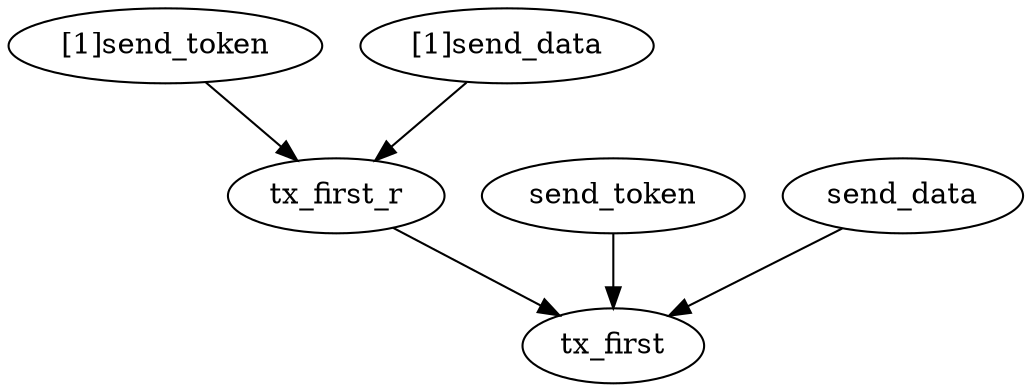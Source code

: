 strict digraph "" {
	"[1]send_token"	 [complexity=7,
		importance=0.0496299799962,
		rank=0.00708999714231];
	tx_first_r	 [complexity=4,
		importance=0.0364189536803,
		rank=0.00910473842007];
	"[1]send_token" -> tx_first_r;
	send_token	 [complexity=4,
		importance=0.0350624509283,
		rank=0.00876561273207];
	tx_first	 [complexity=0,
		importance=0.0218514246124,
		rank=0.0];
	send_token -> tx_first;
	send_data	 [complexity=4,
		importance=0.0350624509283,
		rank=0.00876561273207];
	send_data -> tx_first;
	"[1]send_data"	 [complexity=7,
		importance=0.0496299799962,
		rank=0.00708999714231];
	"[1]send_data" -> tx_first_r;
	tx_first_r -> tx_first;
}
